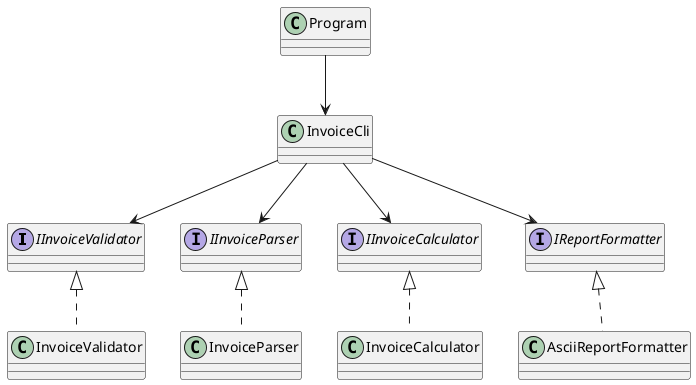 @startuml
interface IInvoiceValidator
interface IInvoiceParser
interface IInvoiceCalculator
interface IReportFormatter
class InvoiceValidator
class InvoiceParser
class InvoiceCalculator
class AsciiReportFormatter
class InvoiceCli
class Program

IInvoiceValidator <|.. InvoiceValidator
IInvoiceParser <|.. InvoiceParser
IInvoiceCalculator <|.. InvoiceCalculator
IReportFormatter <|.. AsciiReportFormatter
InvoiceCli --> IInvoiceValidator
InvoiceCli --> IInvoiceParser
InvoiceCli --> IInvoiceCalculator
InvoiceCli --> IReportFormatter
Program --> InvoiceCli
@enduml
